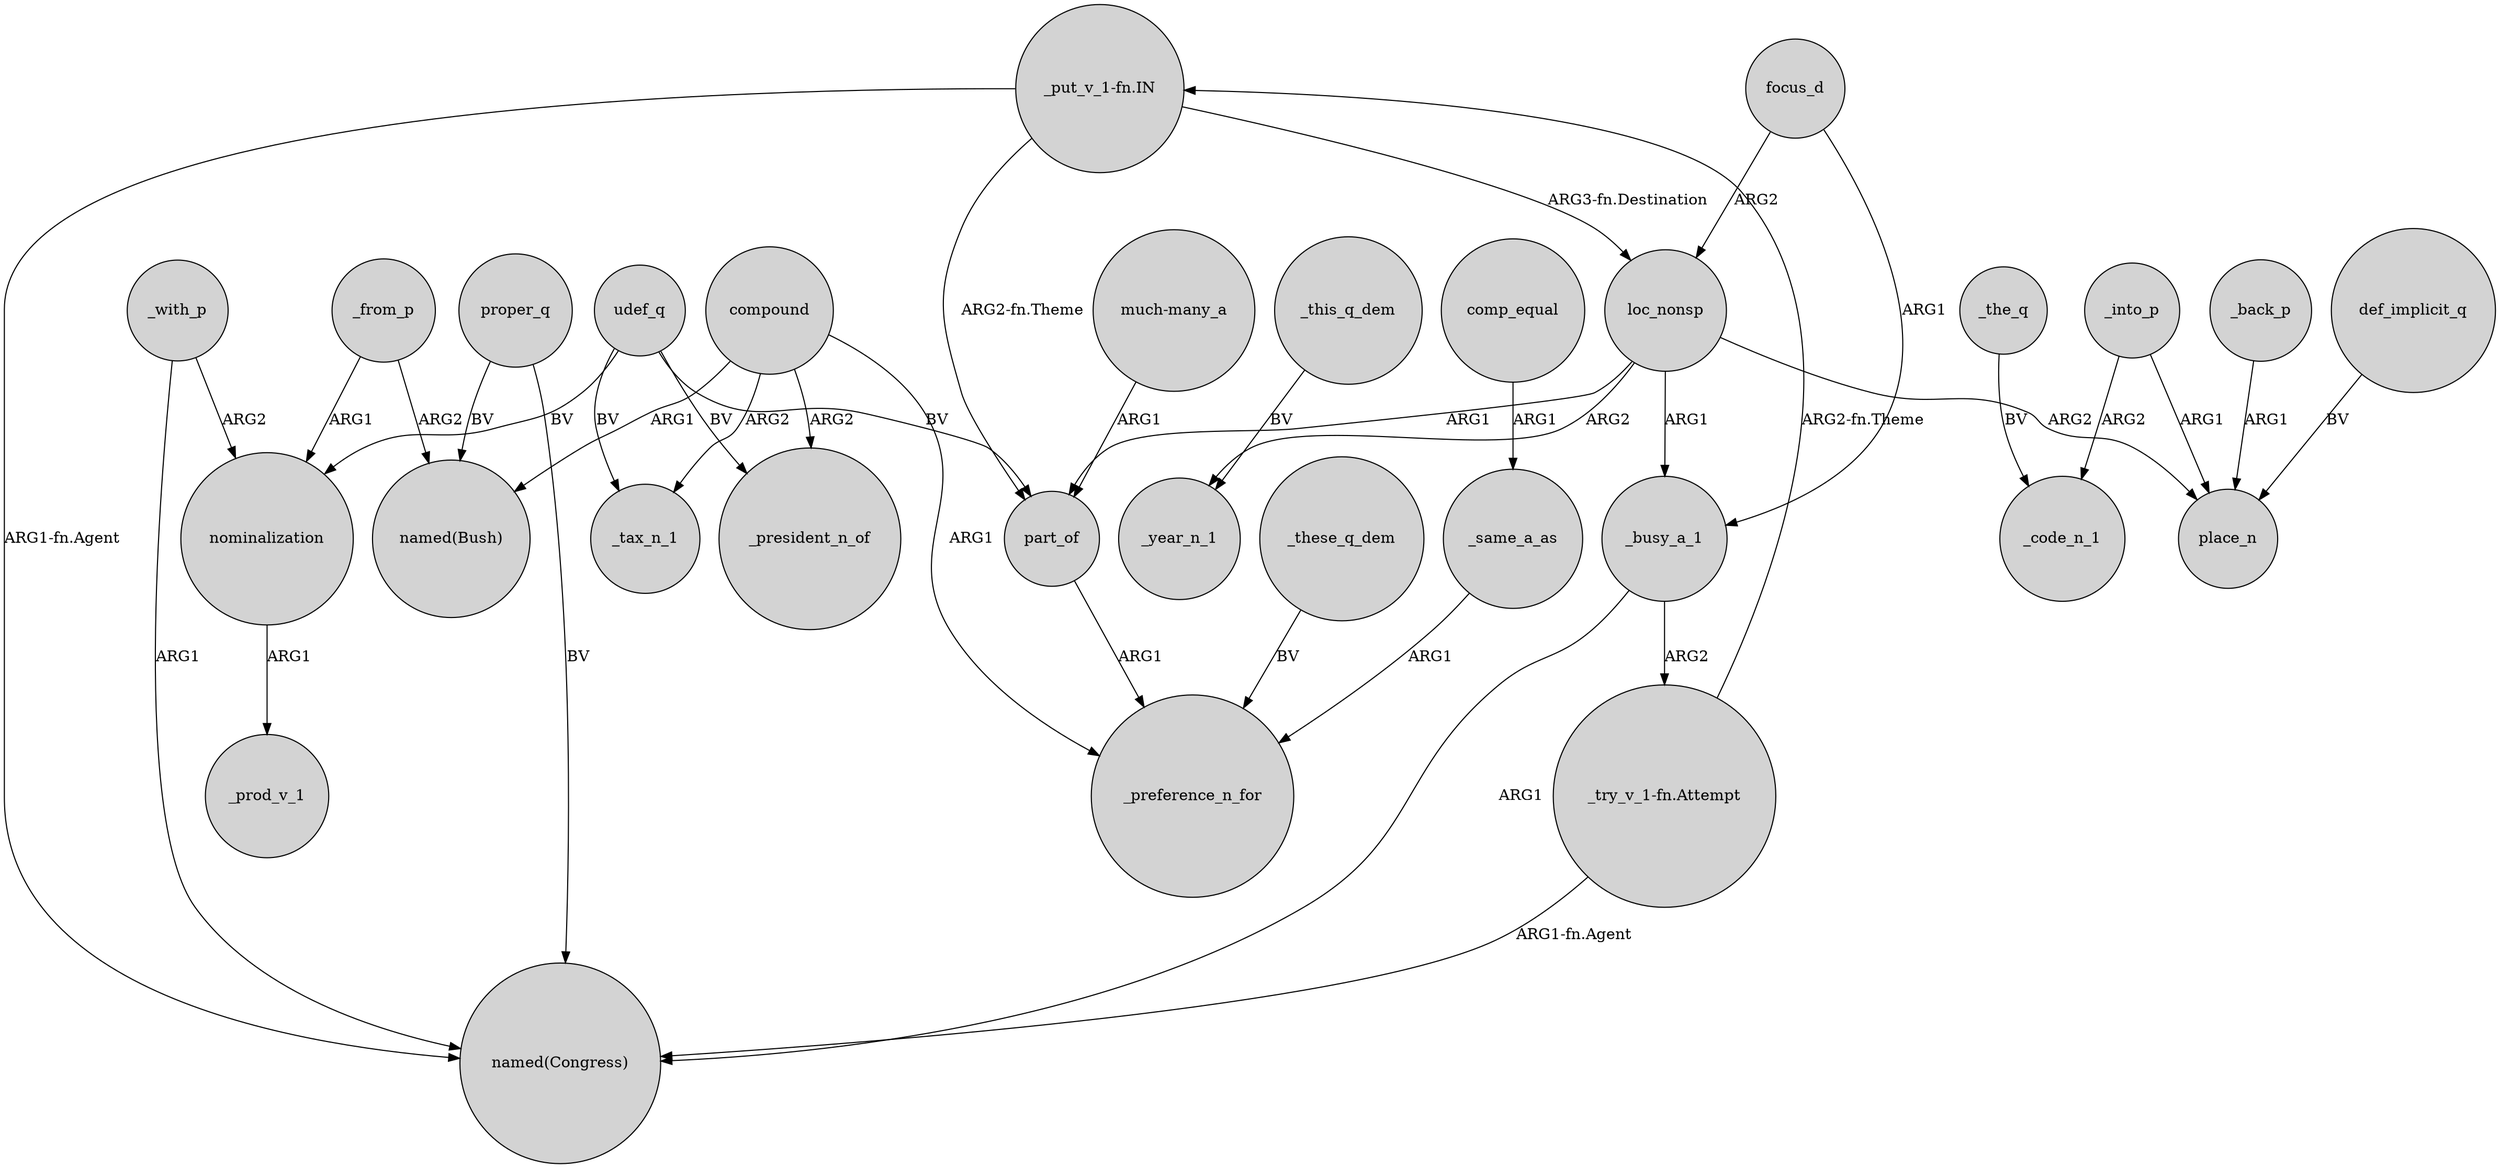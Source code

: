 digraph {
	node [shape=circle style=filled]
	_with_p -> "named(Congress)" [label=ARG1]
	focus_d -> loc_nonsp [label=ARG2]
	udef_q -> part_of [label=BV]
	compound -> _president_n_of [label=ARG2]
	_into_p -> place_n [label=ARG1]
	"_put_v_1-fn.IN" -> loc_nonsp [label="ARG3-fn.Destination"]
	_with_p -> nominalization [label=ARG2]
	"_try_v_1-fn.Attempt" -> "_put_v_1-fn.IN" [label="ARG2-fn.Theme"]
	"much-many_a" -> part_of [label=ARG1]
	_busy_a_1 -> "named(Congress)" [label=ARG1]
	loc_nonsp -> part_of [label=ARG1]
	_these_q_dem -> _preference_n_for [label=BV]
	def_implicit_q -> place_n [label=BV]
	_into_p -> _code_n_1 [label=ARG2]
	focus_d -> _busy_a_1 [label=ARG1]
	proper_q -> "named(Congress)" [label=BV]
	_same_a_as -> _preference_n_for [label=ARG1]
	udef_q -> _tax_n_1 [label=BV]
	_the_q -> _code_n_1 [label=BV]
	"_put_v_1-fn.IN" -> part_of [label="ARG2-fn.Theme"]
	_from_p -> "named(Bush)" [label=ARG2]
	comp_equal -> _same_a_as [label=ARG1]
	"_try_v_1-fn.Attempt" -> "named(Congress)" [label="ARG1-fn.Agent"]
	udef_q -> _president_n_of [label=BV]
	loc_nonsp -> _year_n_1 [label=ARG2]
	proper_q -> "named(Bush)" [label=BV]
	udef_q -> nominalization [label=BV]
	loc_nonsp -> _busy_a_1 [label=ARG1]
	_busy_a_1 -> "_try_v_1-fn.Attempt" [label=ARG2]
	part_of -> _preference_n_for [label=ARG1]
	loc_nonsp -> place_n [label=ARG2]
	"_put_v_1-fn.IN" -> "named(Congress)" [label="ARG1-fn.Agent"]
	nominalization -> _prod_v_1 [label=ARG1]
	_back_p -> place_n [label=ARG1]
	compound -> _tax_n_1 [label=ARG2]
	_from_p -> nominalization [label=ARG1]
	compound -> _preference_n_for [label=ARG1]
	compound -> "named(Bush)" [label=ARG1]
	_this_q_dem -> _year_n_1 [label=BV]
}
